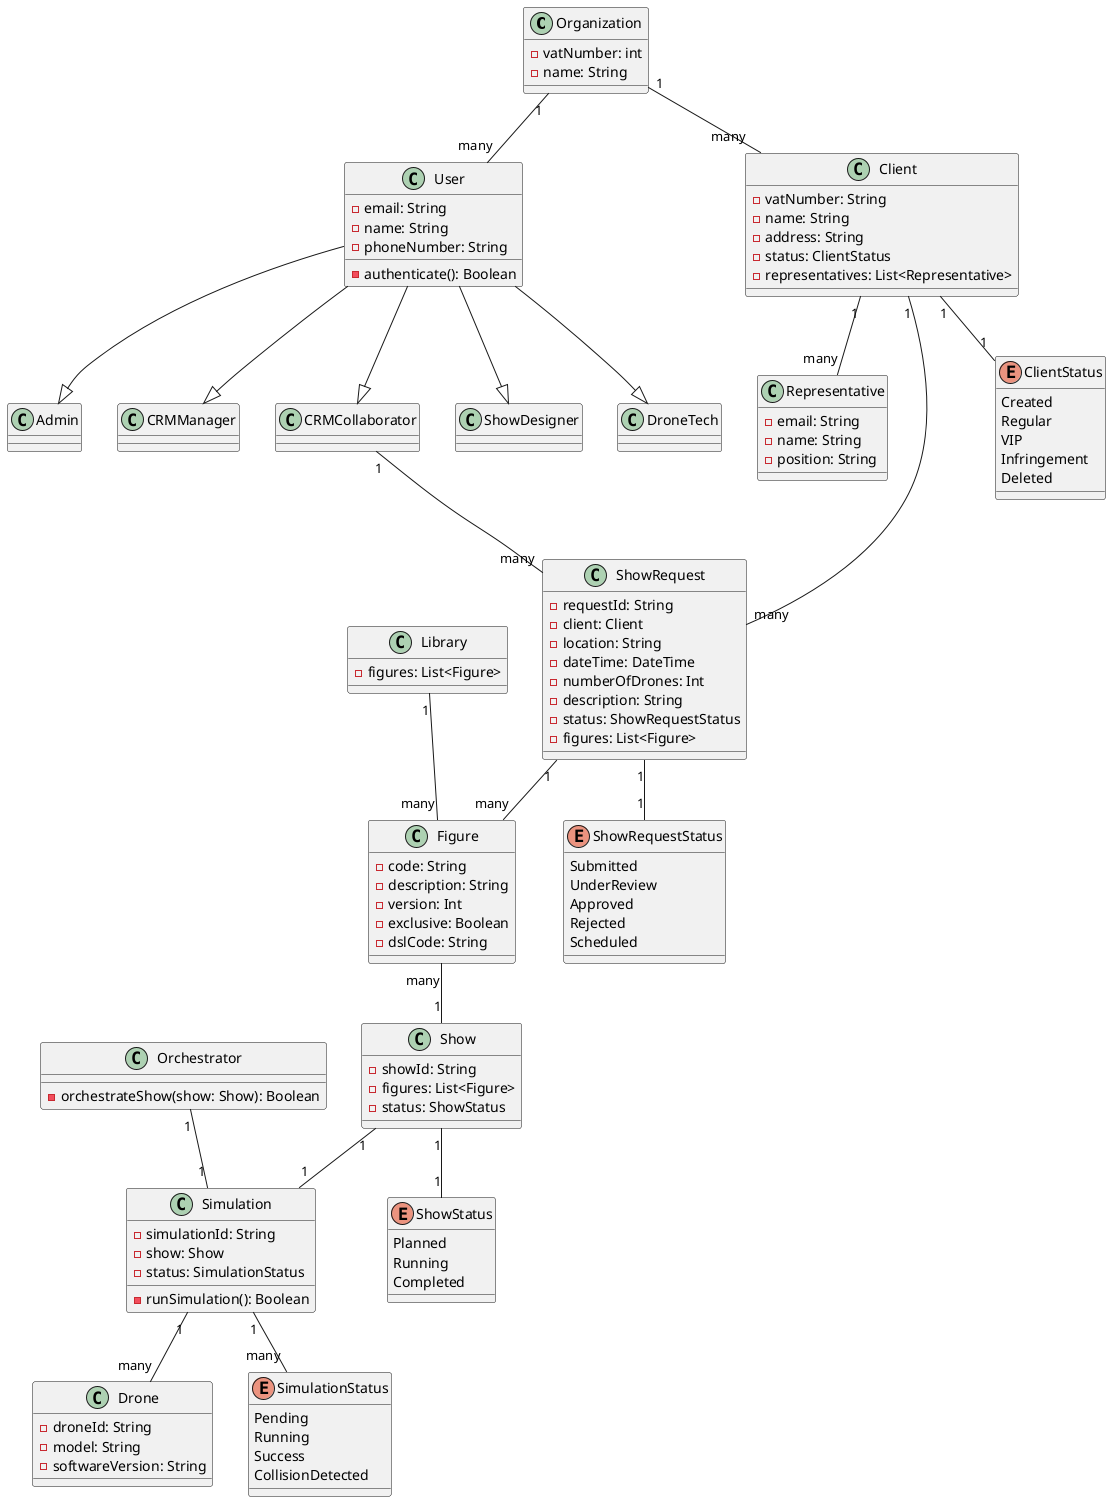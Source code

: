 @startuml
' Define domain entities

class Organization{
- vatNumber: int
- name: String
}

class User {
  - email: String
  - name: String
  - phoneNumber: String
  - authenticate(): Boolean
}

class Client {
  - vatNumber: String
  - name: String
  - address: String
  - status: ClientStatus
  - representatives: List<Representative>
}


class Representative {
  - email: String
  - name: String
  - position: String
}

class ShowRequest {
  - requestId: String
  - client: Client
  - location: String
  - dateTime: DateTime
  - numberOfDrones: Int
  - description: String
  - status: ShowRequestStatus
  - figures: List<Figure>
}

class Figure {
  - code: String
  - description: String
  - version: Int
  - exclusive: Boolean
  - dslCode: String
}

class Show {
  - showId: String
  - figures: List<Figure>
  - status: ShowStatus
}

class Simulation {
  - simulationId: String
  - show: Show
  - status: SimulationStatus
  - runSimulation(): Boolean
}

class Drone {
  - droneId: String
  - model: String
  - softwareVersion: String
}

class Library {
  - figures: List<Figure>

}

class Orchestrator {
  - orchestrateShow(show: Show): Boolean
}

' Define relationships
User --|> Admin
User --|> CRMManager
User --|> CRMCollaborator
User --|> ShowDesigner
User --|> DroneTech

Organization "1" -- "many" Client
Organization "1" -- "many" User
Client "1" -- "many" Representative
Client "1" -- "many" ShowRequest
CRMCollaborator "1" -- "many" ShowRequest
Client "1" -- "1" ClientStatus
ShowRequest "1" -- "many" Figure
ShowRequest "1" -- "1" ShowRequestStatus
Figure "many" -- "1" Show
Show "1" -- "1" Simulation
Show "1" -- "1" ShowStatus
Simulation "1" -- "many" Drone
Simulation "1" -- "many" SimulationStatus
Orchestrator "1" -- "1" Simulation
Library "1" -- "many" Figure

' Define roles
class Admin
class CRMManager
class CRMCollaborator
class ShowDesigner
class DroneTech

' Define enumerations
enum ClientStatus {
  Created
  Regular
  VIP
  Infringement
  Deleted
}

enum ShowRequestStatus {
  Submitted
  UnderReview
  Approved
  Rejected
  Scheduled
}

enum ShowStatus {
  Planned
  Running
  Completed
}

enum SimulationStatus {
  Pending
  Running
  Success
  CollisionDetected
}

@enduml

